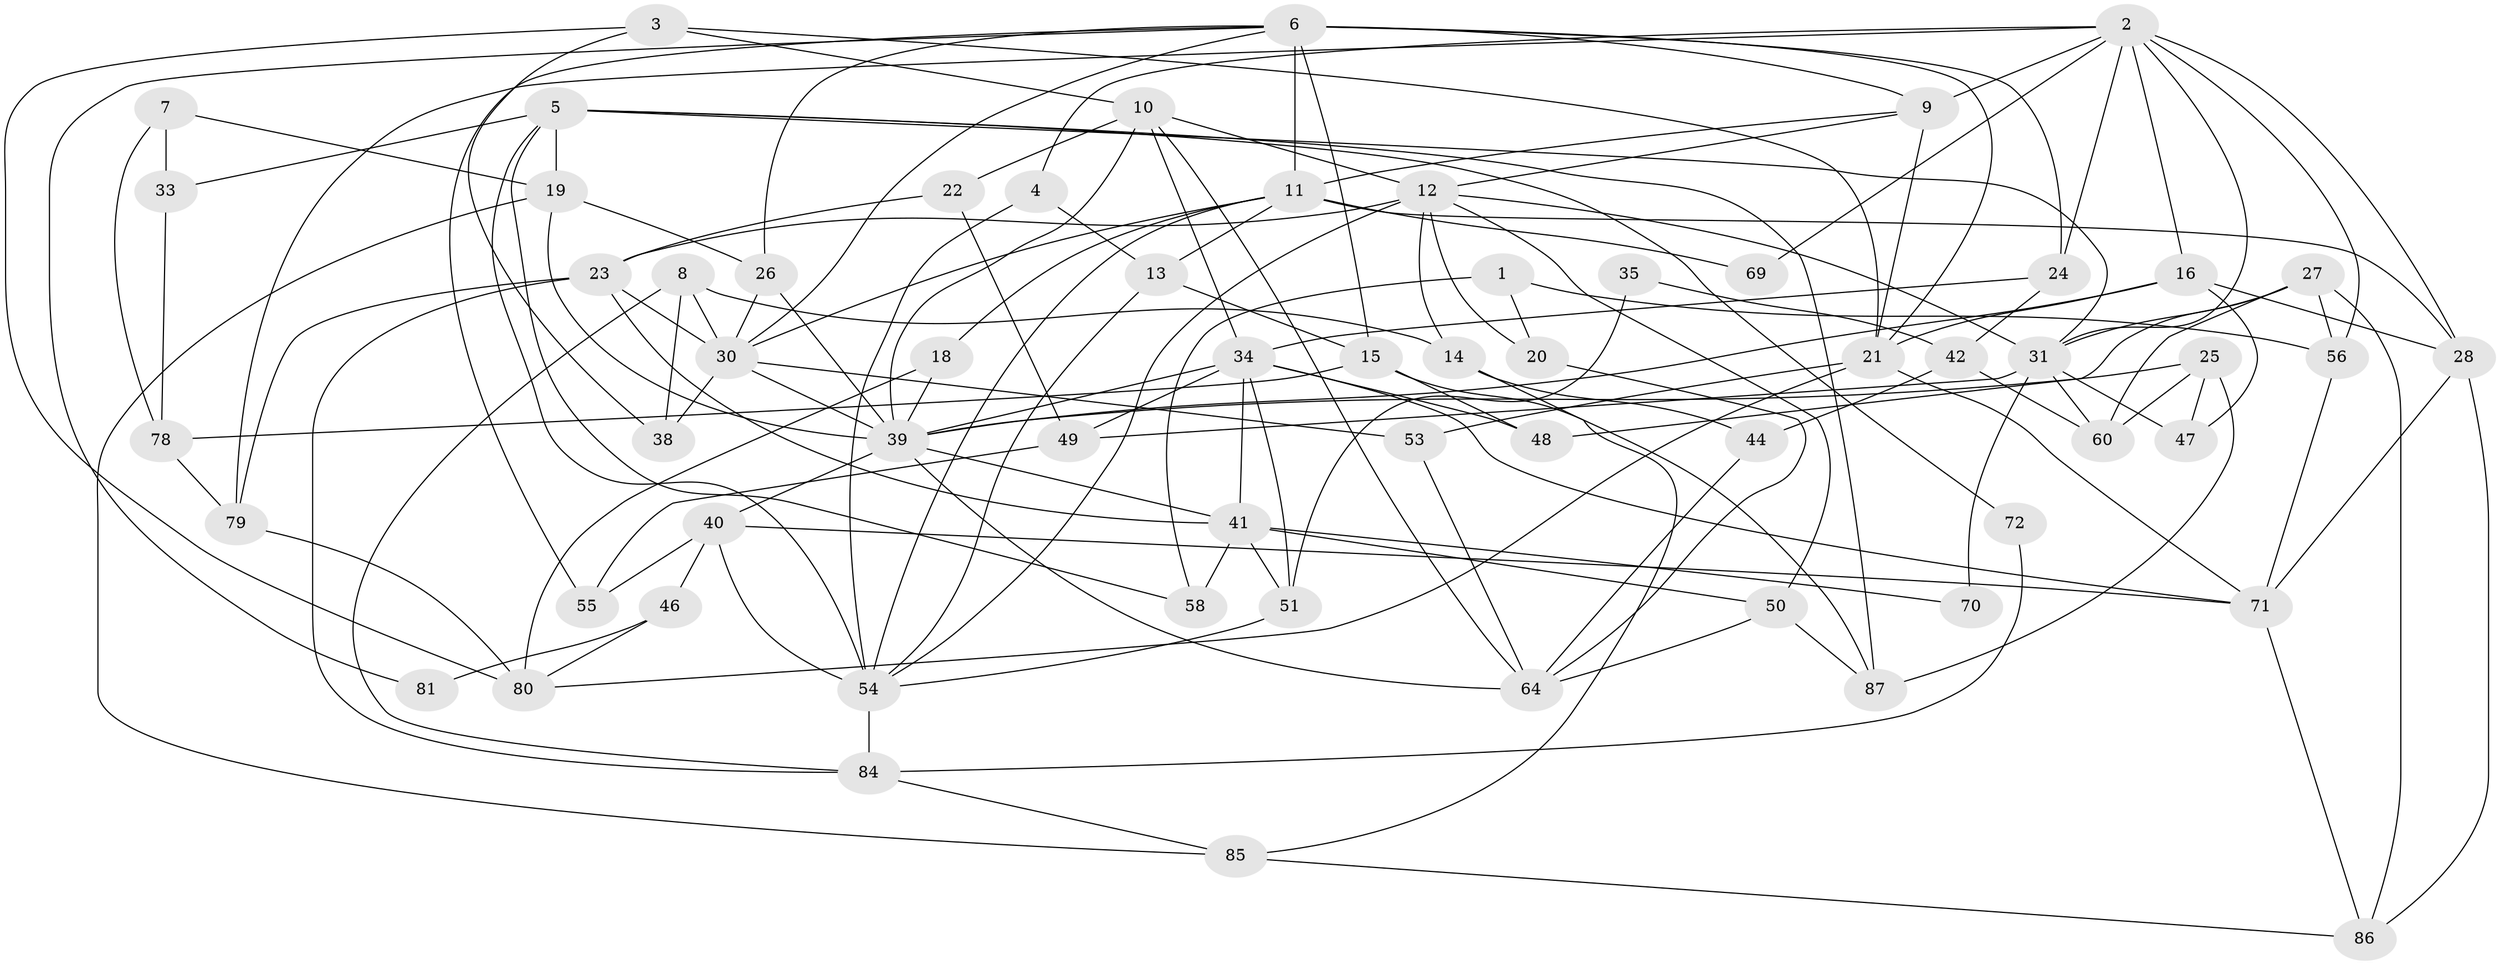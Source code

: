// Generated by graph-tools (version 1.1) at 2025/24/03/03/25 07:24:02]
// undirected, 63 vertices, 147 edges
graph export_dot {
graph [start="1"]
  node [color=gray90,style=filled];
  1;
  2 [super="+73"];
  3;
  4;
  5 [super="+76"];
  6 [super="+74"];
  7;
  8;
  9 [super="+67"];
  10 [super="+62"];
  11 [super="+90"];
  12 [super="+17"];
  13 [super="+89"];
  14;
  15 [super="+36"];
  16 [super="+57"];
  18;
  19;
  20;
  21 [super="+68"];
  22;
  23 [super="+29"];
  24 [super="+59"];
  25;
  26 [super="+32"];
  27 [super="+43"];
  28 [super="+37"];
  30 [super="+45"];
  31 [super="+63"];
  33;
  34 [super="+65"];
  35;
  38;
  39 [super="+66"];
  40 [super="+52"];
  41 [super="+61"];
  42;
  44;
  46;
  47;
  48;
  49 [super="+83"];
  50;
  51;
  53;
  54 [super="+82"];
  55;
  56;
  58;
  60;
  64 [super="+77"];
  69;
  70;
  71 [super="+75"];
  72;
  78;
  79;
  80;
  81;
  84 [super="+88"];
  85;
  86;
  87;
  1 -- 56;
  1 -- 20;
  1 -- 58;
  2 -- 56;
  2 -- 24;
  2 -- 16;
  2 -- 4;
  2 -- 69;
  2 -- 79;
  2 -- 31;
  2 -- 9;
  2 -- 28;
  3 -- 10;
  3 -- 80;
  3 -- 21;
  3 -- 38;
  4 -- 54;
  4 -- 13;
  5 -- 54;
  5 -- 19;
  5 -- 87;
  5 -- 72;
  5 -- 33;
  5 -- 58;
  5 -- 31;
  6 -- 55;
  6 -- 81;
  6 -- 30;
  6 -- 21;
  6 -- 24;
  6 -- 9;
  6 -- 26;
  6 -- 11;
  6 -- 15;
  7 -- 19;
  7 -- 78;
  7 -- 33;
  8 -- 14;
  8 -- 38;
  8 -- 84;
  8 -- 30;
  9 -- 21;
  9 -- 11;
  9 -- 12;
  10 -- 22;
  10 -- 34;
  10 -- 39;
  10 -- 12;
  10 -- 64;
  11 -- 28;
  11 -- 69;
  11 -- 18;
  11 -- 13;
  11 -- 30;
  11 -- 54;
  12 -- 14;
  12 -- 20;
  12 -- 31;
  12 -- 50;
  12 -- 54;
  12 -- 23;
  13 -- 54;
  13 -- 15;
  14 -- 85;
  14 -- 44;
  15 -- 48;
  15 -- 78;
  15 -- 87;
  16 -- 28;
  16 -- 39;
  16 -- 21;
  16 -- 47;
  18 -- 80;
  18 -- 39;
  19 -- 39;
  19 -- 85;
  19 -- 26;
  20 -- 64;
  21 -- 80;
  21 -- 53;
  21 -- 71;
  22 -- 23;
  22 -- 49 [weight=2];
  23 -- 30;
  23 -- 84;
  23 -- 41;
  23 -- 79;
  24 -- 42 [weight=2];
  24 -- 34;
  25 -- 39;
  25 -- 87;
  25 -- 47;
  25 -- 60;
  26 -- 30 [weight=2];
  26 -- 39;
  27 -- 56;
  27 -- 48;
  27 -- 60;
  27 -- 86;
  27 -- 31;
  28 -- 71;
  28 -- 86;
  30 -- 53;
  30 -- 39;
  30 -- 38;
  31 -- 60;
  31 -- 47;
  31 -- 49;
  31 -- 70;
  33 -- 78;
  34 -- 48;
  34 -- 71;
  34 -- 51;
  34 -- 41;
  34 -- 39;
  34 -- 49;
  35 -- 42;
  35 -- 51;
  39 -- 40;
  39 -- 64;
  39 -- 41;
  40 -- 71;
  40 -- 54 [weight=2];
  40 -- 46;
  40 -- 55;
  41 -- 51;
  41 -- 50;
  41 -- 70;
  41 -- 58;
  42 -- 60;
  42 -- 44;
  44 -- 64;
  46 -- 80;
  46 -- 81;
  49 -- 55;
  50 -- 64;
  50 -- 87;
  51 -- 54;
  53 -- 64;
  54 -- 84;
  56 -- 71;
  71 -- 86;
  72 -- 84;
  78 -- 79;
  79 -- 80;
  84 -- 85;
  85 -- 86;
}
